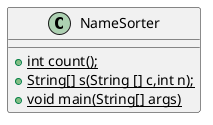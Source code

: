 @startuml
class NameSorter{
+{static} int count();
+ {static}String[] s(String [] c,int n);
+{static}void main(String[] args)





}

@enduml
